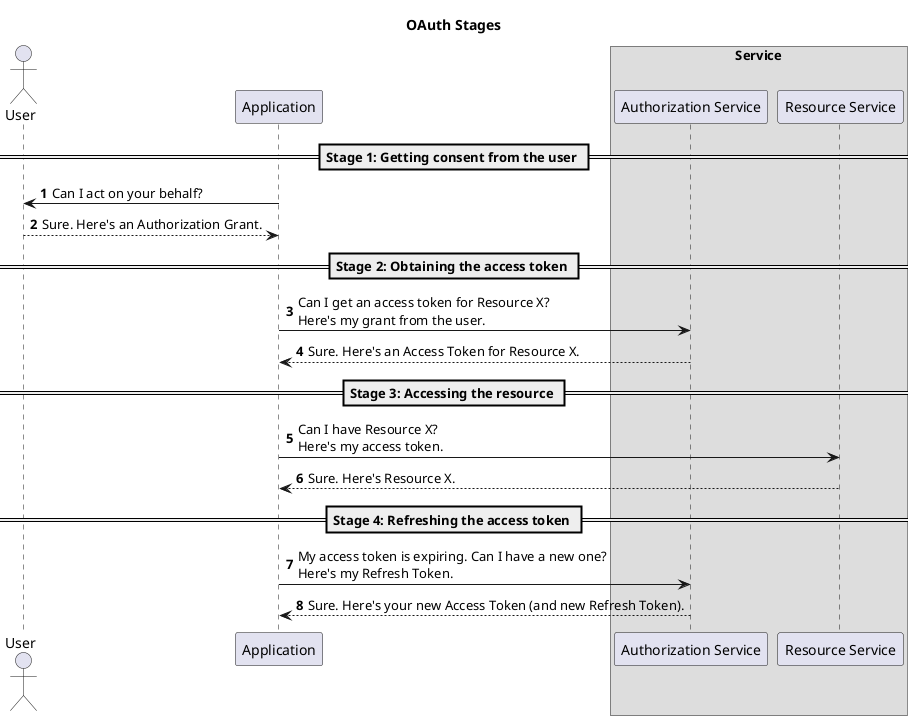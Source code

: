 @startuml
autonumber
title OAuth Stages

actor User
participant Application as App
box "Service"
  participant "Authorization Service" as AuthService
  participant "Resource Service" as ResourceService
end box

== Stage 1: Getting consent from the user ==

App -> User: Can I act on your behalf?
return Sure. Here's an Authorization Grant.

== Stage 2: Obtaining the access token ==

App -> AuthService: Can I get an access token for Resource X?\nHere's my grant from the user.
return Sure. Here's an Access Token for Resource X.

== Stage 3: Accessing the resource ==

App -> ResourceService: Can I have Resource X?\nHere's my access token.
return Sure. Here's Resource X.

== Stage 4: Refreshing the access token ==

App -> AuthService: My access token is expiring. Can I have a new one?\nHere's my Refresh Token.
return Sure. Here's your new Access Token (and new Refresh Token).

@enduml